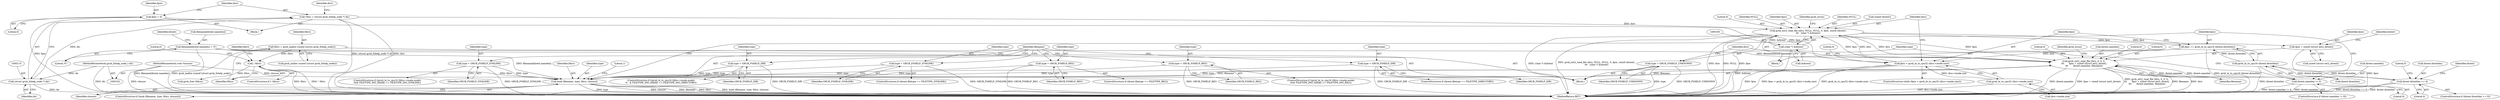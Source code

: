 digraph "0_radare2_796dd28aaa6b9fa76d99c42c4d5ff8b257cc2191_0@API" {
"1000151" [label="(Call,grub_ext2_read_file (diro, NULL, NULL, 0, fpos, sizeof (dirent),\n\t\t\t   (char *) &dirent))"];
"1000188" [label="(Call,grub_ext2_read_file (diro, 0, 0, 0,\n \t\t\t       fpos + sizeof (struct ext2_dirent),\n \t\t\t       dirent.namelen, filename))"];
"1000151" [label="(Call,grub_ext2_read_file (diro, NULL, NULL, 0, fpos, sizeof (dirent),\n\t\t\t   (char *) &dirent))"];
"1000112" [label="(Call,*diro = (struct grub_fshelp_node *) dir)"];
"1000114" [label="(Call,(struct grub_fshelp_node *) dir)"];
"1000103" [label="(MethodParameterIn,grub_fshelp_node_t dir)"];
"1000141" [label="(Call,fpos < grub_le_to_cpu32 (diro->inode.size))"];
"1000356" [label="(Call,fpos += grub_le_to_cpu16 (dirent.direntlen))"];
"1000358" [label="(Call,grub_le_to_cpu16 (dirent.direntlen))"];
"1000168" [label="(Call,dirent.direntlen == 0)"];
"1000108" [label="(Call,fpos = 0)"];
"1000143" [label="(Call,grub_le_to_cpu32 (diro->inode.size))"];
"1000159" [label="(Call,(char *) &dirent)"];
"1000176" [label="(Call,dirent.namelen != 0)"];
"1000230" [label="(Call,filename[dirent.namelen] = '\0')"];
"1000349" [label="(Call,hook (filename, type, fdiro, closure))"];
"1000185" [label="(Call,type = GRUB_FSHELP_UNKNOWN)"];
"1000330" [label="(Call,type = GRUB_FSHELP_SYMLINK)"];
"1000315" [label="(Call,type = GRUB_FSHELP_DIR)"];
"1000265" [label="(Call,type = GRUB_FSHELP_SYMLINK)"];
"1000275" [label="(Call,type = GRUB_FSHELP_REG)"];
"1000345" [label="(Call,type = GRUB_FSHELP_REG)"];
"1000255" [label="(Call,type = GRUB_FSHELP_DIR)"];
"1000211" [label="(Call,! fdiro)"];
"1000205" [label="(Call,fdiro = grub_malloc (sizeof (struct grub_fshelp_node)))"];
"1000105" [label="(MethodParameterIn,void *closure)"];
"1000193" [label="(Call,fpos + sizeof (struct ext2_dirent))"];
"1000334" [label="(ControlStructure,if ((grub_le_to_cpu16 (fdiro->inode.mode)\n\t\t\t& FILETYPE_INO_MASK) == FILETYPE_INO_REG))"];
"1000211" [label="(Call,! fdiro)"];
"1000202" [label="(Identifier,grub_errno)"];
"1000105" [label="(MethodParameterIn,void *closure)"];
"1000358" [label="(Call,grub_le_to_cpu16 (dirent.direntlen))"];
"1000167" [label="(ControlStructure,if (dirent.direntlen == 0))"];
"1000210" [label="(ControlStructure,if (! fdiro))"];
"1000155" [label="(Literal,0)"];
"1000346" [label="(Identifier,type)"];
"1000174" [label="(Literal,0)"];
"1000315" [label="(Call,type = GRUB_FSHELP_DIR)"];
"1000332" [label="(Identifier,GRUB_FSHELP_SYMLINK)"];
"1000177" [label="(Call,dirent.namelen)"];
"1000231" [label="(Call,filename[dirent.namelen])"];
"1000331" [label="(Identifier,type)"];
"1000257" [label="(Identifier,GRUB_FSHELP_DIR)"];
"1000112" [label="(Call,*diro = (struct grub_fshelp_node *) dir)"];
"1000195" [label="(Call,sizeof (struct ext2_dirent))"];
"1000154" [label="(Identifier,NULL)"];
"1000151" [label="(Call,grub_ext2_read_file (diro, NULL, NULL, 0, fpos, sizeof (dirent),\n\t\t\t   (char *) &dirent))"];
"1000357" [label="(Identifier,fpos)"];
"1000193" [label="(Call,fpos + sizeof (struct ext2_dirent))"];
"1000142" [label="(Identifier,fpos)"];
"1000269" [label="(ControlStructure,if (dirent.filetype == FILETYPE_REG))"];
"1000149" [label="(Block,)"];
"1000317" [label="(Identifier,GRUB_FSHELP_DIR)"];
"1000169" [label="(Call,dirent.direntlen)"];
"1000212" [label="(Identifier,fdiro)"];
"1000172" [label="(Literal,0)"];
"1000345" [label="(Call,type = GRUB_FSHELP_REG)"];
"1000120" [label="(Identifier,diro)"];
"1000276" [label="(Identifier,type)"];
"1000206" [label="(Identifier,fdiro)"];
"1000186" [label="(Identifier,type)"];
"1000176" [label="(Call,dirent.namelen != 0)"];
"1000110" [label="(Literal,0)"];
"1000352" [label="(Identifier,fdiro)"];
"1000116" [label="(Identifier,dir)"];
"1000109" [label="(Identifier,fpos)"];
"1000275" [label="(Call,type = GRUB_FSHELP_REG)"];
"1000259" [label="(ControlStructure,if (dirent.filetype == FILETYPE_SYMLINK))"];
"1000351" [label="(Identifier,type)"];
"1000205" [label="(Call,fdiro = grub_malloc (sizeof (struct grub_fshelp_node)))"];
"1000197" [label="(Call,dirent.namelen)"];
"1000108" [label="(Call,fpos = 0)"];
"1000194" [label="(Identifier,fpos)"];
"1000353" [label="(Identifier,closure)"];
"1000214" [label="(Literal,0)"];
"1000350" [label="(Identifier,filename)"];
"1000255" [label="(Call,type = GRUB_FSHELP_DIR)"];
"1000267" [label="(Identifier,GRUB_FSHELP_SYMLINK)"];
"1000217" [label="(Identifier,fdiro)"];
"1000113" [label="(Identifier,diro)"];
"1000295" [label="(Call,grub_free (fdiro))"];
"1000159" [label="(Call,(char *) &dirent)"];
"1000266" [label="(Identifier,type)"];
"1000156" [label="(Identifier,fpos)"];
"1000363" [label="(Literal,0)"];
"1000144" [label="(Call,diro->inode.size)"];
"1000189" [label="(Identifier,diro)"];
"1000240" [label="(Identifier,dirent)"];
"1000141" [label="(Call,fpos < grub_le_to_cpu32 (diro->inode.size))"];
"1000168" [label="(Call,dirent.direntlen == 0)"];
"1000355" [label="(Literal,1)"];
"1000187" [label="(Identifier,GRUB_FSHELP_UNKNOWN)"];
"1000191" [label="(Literal,0)"];
"1000190" [label="(Literal,0)"];
"1000152" [label="(Identifier,diro)"];
"1000319" [label="(ControlStructure,if ((grub_le_to_cpu16 (fdiro->inode.mode)\n\t\t\t& FILETYPE_INO_MASK) == FILETYPE_INO_SYMLINK))"];
"1000348" [label="(ControlStructure,if (hook (filename, type, fdiro, closure)))"];
"1000164" [label="(Identifier,grub_errno)"];
"1000140" [label="(ControlStructure,while (fpos < grub_le_to_cpu32 (diro->inode.size)))"];
"1000153" [label="(Identifier,NULL)"];
"1000316" [label="(Identifier,type)"];
"1000347" [label="(Identifier,GRUB_FSHELP_REG)"];
"1000175" [label="(ControlStructure,if (dirent.namelen != 0))"];
"1000359" [label="(Call,dirent.direntlen)"];
"1000200" [label="(Identifier,filename)"];
"1000161" [label="(Call,&dirent)"];
"1000207" [label="(Call,grub_malloc (sizeof (struct grub_fshelp_node)))"];
"1000114" [label="(Call,(struct grub_fshelp_node *) dir)"];
"1000265" [label="(Call,type = GRUB_FSHELP_SYMLINK)"];
"1000349" [label="(Call,hook (filename, type, fdiro, closure))"];
"1000106" [label="(Block,)"];
"1000356" [label="(Call,fpos += grub_le_to_cpu16 (dirent.direntlen))"];
"1000230" [label="(Call,filename[dirent.namelen] = '\0')"];
"1000364" [label="(MethodReturn,RET)"];
"1000157" [label="(Call,sizeof (dirent))"];
"1000103" [label="(MethodParameterIn,grub_fshelp_node_t dir)"];
"1000143" [label="(Call,grub_le_to_cpu32 (diro->inode.size))"];
"1000180" [label="(Literal,0)"];
"1000256" [label="(Identifier,type)"];
"1000185" [label="(Call,type = GRUB_FSHELP_UNKNOWN)"];
"1000236" [label="(Literal,'\0')"];
"1000181" [label="(Block,)"];
"1000198" [label="(Identifier,dirent)"];
"1000304" [label="(ControlStructure,if ((grub_le_to_cpu16 (fdiro->inode.mode)\n\t\t   & FILETYPE_INO_MASK) == FILETYPE_INO_DIRECTORY))"];
"1000188" [label="(Call,grub_ext2_read_file (diro, 0, 0, 0,\n \t\t\t       fpos + sizeof (struct ext2_dirent),\n \t\t\t       dirent.namelen, filename))"];
"1000192" [label="(Literal,0)"];
"1000330" [label="(Call,type = GRUB_FSHELP_SYMLINK)"];
"1000178" [label="(Identifier,dirent)"];
"1000249" [label="(ControlStructure,if (dirent.filetype == FILETYPE_DIRECTORY))"];
"1000277" [label="(Identifier,GRUB_FSHELP_REG)"];
"1000151" -> "1000149"  [label="AST: "];
"1000151" -> "1000159"  [label="CFG: "];
"1000152" -> "1000151"  [label="AST: "];
"1000153" -> "1000151"  [label="AST: "];
"1000154" -> "1000151"  [label="AST: "];
"1000155" -> "1000151"  [label="AST: "];
"1000156" -> "1000151"  [label="AST: "];
"1000157" -> "1000151"  [label="AST: "];
"1000159" -> "1000151"  [label="AST: "];
"1000164" -> "1000151"  [label="CFG: "];
"1000151" -> "1000364"  [label="DDG: (char *) &dirent"];
"1000151" -> "1000364"  [label="DDG: grub_ext2_read_file (diro, NULL, NULL, 0, fpos, sizeof (dirent),\n\t\t\t   (char *) &dirent)"];
"1000151" -> "1000364"  [label="DDG: diro"];
"1000151" -> "1000364"  [label="DDG: NULL"];
"1000151" -> "1000364"  [label="DDG: fpos"];
"1000188" -> "1000151"  [label="DDG: diro"];
"1000112" -> "1000151"  [label="DDG: diro"];
"1000141" -> "1000151"  [label="DDG: fpos"];
"1000159" -> "1000151"  [label="DDG: &dirent"];
"1000151" -> "1000188"  [label="DDG: diro"];
"1000151" -> "1000188"  [label="DDG: fpos"];
"1000151" -> "1000193"  [label="DDG: fpos"];
"1000151" -> "1000356"  [label="DDG: fpos"];
"1000188" -> "1000181"  [label="AST: "];
"1000188" -> "1000200"  [label="CFG: "];
"1000189" -> "1000188"  [label="AST: "];
"1000190" -> "1000188"  [label="AST: "];
"1000191" -> "1000188"  [label="AST: "];
"1000192" -> "1000188"  [label="AST: "];
"1000193" -> "1000188"  [label="AST: "];
"1000197" -> "1000188"  [label="AST: "];
"1000200" -> "1000188"  [label="AST: "];
"1000202" -> "1000188"  [label="CFG: "];
"1000188" -> "1000364"  [label="DDG: grub_ext2_read_file (diro, 0, 0, 0,\n \t\t\t       fpos + sizeof (struct ext2_dirent),\n \t\t\t       dirent.namelen, filename)"];
"1000188" -> "1000364"  [label="DDG: filename"];
"1000188" -> "1000364"  [label="DDG: diro"];
"1000188" -> "1000364"  [label="DDG: dirent.namelen"];
"1000188" -> "1000364"  [label="DDG: fpos + sizeof (struct ext2_dirent)"];
"1000188" -> "1000176"  [label="DDG: dirent.namelen"];
"1000176" -> "1000188"  [label="DDG: dirent.namelen"];
"1000230" -> "1000188"  [label="DDG: filename[dirent.namelen]"];
"1000349" -> "1000188"  [label="DDG: filename"];
"1000188" -> "1000349"  [label="DDG: filename"];
"1000112" -> "1000106"  [label="AST: "];
"1000112" -> "1000114"  [label="CFG: "];
"1000113" -> "1000112"  [label="AST: "];
"1000114" -> "1000112"  [label="AST: "];
"1000120" -> "1000112"  [label="CFG: "];
"1000112" -> "1000364"  [label="DDG: (struct grub_fshelp_node *) dir"];
"1000112" -> "1000364"  [label="DDG: diro"];
"1000114" -> "1000112"  [label="DDG: dir"];
"1000114" -> "1000116"  [label="CFG: "];
"1000115" -> "1000114"  [label="AST: "];
"1000116" -> "1000114"  [label="AST: "];
"1000114" -> "1000364"  [label="DDG: dir"];
"1000103" -> "1000114"  [label="DDG: dir"];
"1000103" -> "1000102"  [label="AST: "];
"1000103" -> "1000364"  [label="DDG: dir"];
"1000141" -> "1000140"  [label="AST: "];
"1000141" -> "1000143"  [label="CFG: "];
"1000142" -> "1000141"  [label="AST: "];
"1000143" -> "1000141"  [label="AST: "];
"1000152" -> "1000141"  [label="CFG: "];
"1000363" -> "1000141"  [label="CFG: "];
"1000141" -> "1000364"  [label="DDG: fpos"];
"1000141" -> "1000364"  [label="DDG: fpos < grub_le_to_cpu32 (diro->inode.size)"];
"1000141" -> "1000364"  [label="DDG: grub_le_to_cpu32 (diro->inode.size)"];
"1000356" -> "1000141"  [label="DDG: fpos"];
"1000108" -> "1000141"  [label="DDG: fpos"];
"1000143" -> "1000141"  [label="DDG: diro->inode.size"];
"1000356" -> "1000149"  [label="AST: "];
"1000356" -> "1000358"  [label="CFG: "];
"1000357" -> "1000356"  [label="AST: "];
"1000358" -> "1000356"  [label="AST: "];
"1000142" -> "1000356"  [label="CFG: "];
"1000356" -> "1000364"  [label="DDG: grub_le_to_cpu16 (dirent.direntlen)"];
"1000358" -> "1000356"  [label="DDG: dirent.direntlen"];
"1000358" -> "1000359"  [label="CFG: "];
"1000359" -> "1000358"  [label="AST: "];
"1000358" -> "1000364"  [label="DDG: dirent.direntlen"];
"1000358" -> "1000168"  [label="DDG: dirent.direntlen"];
"1000168" -> "1000358"  [label="DDG: dirent.direntlen"];
"1000168" -> "1000167"  [label="AST: "];
"1000168" -> "1000172"  [label="CFG: "];
"1000169" -> "1000168"  [label="AST: "];
"1000172" -> "1000168"  [label="AST: "];
"1000174" -> "1000168"  [label="CFG: "];
"1000178" -> "1000168"  [label="CFG: "];
"1000168" -> "1000364"  [label="DDG: dirent.direntlen == 0"];
"1000168" -> "1000364"  [label="DDG: dirent.direntlen"];
"1000108" -> "1000106"  [label="AST: "];
"1000108" -> "1000110"  [label="CFG: "];
"1000109" -> "1000108"  [label="AST: "];
"1000110" -> "1000108"  [label="AST: "];
"1000113" -> "1000108"  [label="CFG: "];
"1000108" -> "1000364"  [label="DDG: fpos"];
"1000143" -> "1000144"  [label="CFG: "];
"1000144" -> "1000143"  [label="AST: "];
"1000143" -> "1000364"  [label="DDG: diro->inode.size"];
"1000159" -> "1000161"  [label="CFG: "];
"1000160" -> "1000159"  [label="AST: "];
"1000161" -> "1000159"  [label="AST: "];
"1000159" -> "1000364"  [label="DDG: &dirent"];
"1000176" -> "1000175"  [label="AST: "];
"1000176" -> "1000180"  [label="CFG: "];
"1000177" -> "1000176"  [label="AST: "];
"1000180" -> "1000176"  [label="AST: "];
"1000186" -> "1000176"  [label="CFG: "];
"1000357" -> "1000176"  [label="CFG: "];
"1000176" -> "1000364"  [label="DDG: dirent.namelen != 0"];
"1000176" -> "1000364"  [label="DDG: dirent.namelen"];
"1000230" -> "1000181"  [label="AST: "];
"1000230" -> "1000236"  [label="CFG: "];
"1000231" -> "1000230"  [label="AST: "];
"1000236" -> "1000230"  [label="AST: "];
"1000240" -> "1000230"  [label="CFG: "];
"1000230" -> "1000364"  [label="DDG: filename[dirent.namelen]"];
"1000230" -> "1000349"  [label="DDG: filename[dirent.namelen]"];
"1000349" -> "1000348"  [label="AST: "];
"1000349" -> "1000353"  [label="CFG: "];
"1000350" -> "1000349"  [label="AST: "];
"1000351" -> "1000349"  [label="AST: "];
"1000352" -> "1000349"  [label="AST: "];
"1000353" -> "1000349"  [label="AST: "];
"1000355" -> "1000349"  [label="CFG: "];
"1000357" -> "1000349"  [label="CFG: "];
"1000349" -> "1000364"  [label="DDG: hook (filename, type, fdiro, closure)"];
"1000349" -> "1000364"  [label="DDG: type"];
"1000349" -> "1000364"  [label="DDG: closure"];
"1000349" -> "1000364"  [label="DDG: filename"];
"1000349" -> "1000364"  [label="DDG: fdiro"];
"1000185" -> "1000349"  [label="DDG: type"];
"1000330" -> "1000349"  [label="DDG: type"];
"1000315" -> "1000349"  [label="DDG: type"];
"1000265" -> "1000349"  [label="DDG: type"];
"1000275" -> "1000349"  [label="DDG: type"];
"1000345" -> "1000349"  [label="DDG: type"];
"1000255" -> "1000349"  [label="DDG: type"];
"1000211" -> "1000349"  [label="DDG: fdiro"];
"1000105" -> "1000349"  [label="DDG: closure"];
"1000185" -> "1000181"  [label="AST: "];
"1000185" -> "1000187"  [label="CFG: "];
"1000186" -> "1000185"  [label="AST: "];
"1000187" -> "1000185"  [label="AST: "];
"1000189" -> "1000185"  [label="CFG: "];
"1000185" -> "1000364"  [label="DDG: type"];
"1000185" -> "1000364"  [label="DDG: GRUB_FSHELP_UNKNOWN"];
"1000330" -> "1000319"  [label="AST: "];
"1000330" -> "1000332"  [label="CFG: "];
"1000331" -> "1000330"  [label="AST: "];
"1000332" -> "1000330"  [label="AST: "];
"1000350" -> "1000330"  [label="CFG: "];
"1000330" -> "1000364"  [label="DDG: GRUB_FSHELP_SYMLINK"];
"1000315" -> "1000304"  [label="AST: "];
"1000315" -> "1000317"  [label="CFG: "];
"1000316" -> "1000315"  [label="AST: "];
"1000317" -> "1000315"  [label="AST: "];
"1000350" -> "1000315"  [label="CFG: "];
"1000315" -> "1000364"  [label="DDG: GRUB_FSHELP_DIR"];
"1000265" -> "1000259"  [label="AST: "];
"1000265" -> "1000267"  [label="CFG: "];
"1000266" -> "1000265"  [label="AST: "];
"1000267" -> "1000265"  [label="AST: "];
"1000350" -> "1000265"  [label="CFG: "];
"1000265" -> "1000364"  [label="DDG: GRUB_FSHELP_SYMLINK"];
"1000275" -> "1000269"  [label="AST: "];
"1000275" -> "1000277"  [label="CFG: "];
"1000276" -> "1000275"  [label="AST: "];
"1000277" -> "1000275"  [label="AST: "];
"1000350" -> "1000275"  [label="CFG: "];
"1000275" -> "1000364"  [label="DDG: GRUB_FSHELP_REG"];
"1000345" -> "1000334"  [label="AST: "];
"1000345" -> "1000347"  [label="CFG: "];
"1000346" -> "1000345"  [label="AST: "];
"1000347" -> "1000345"  [label="AST: "];
"1000350" -> "1000345"  [label="CFG: "];
"1000345" -> "1000364"  [label="DDG: GRUB_FSHELP_REG"];
"1000255" -> "1000249"  [label="AST: "];
"1000255" -> "1000257"  [label="CFG: "];
"1000256" -> "1000255"  [label="AST: "];
"1000257" -> "1000255"  [label="AST: "];
"1000350" -> "1000255"  [label="CFG: "];
"1000255" -> "1000364"  [label="DDG: GRUB_FSHELP_DIR"];
"1000211" -> "1000210"  [label="AST: "];
"1000211" -> "1000212"  [label="CFG: "];
"1000212" -> "1000211"  [label="AST: "];
"1000214" -> "1000211"  [label="CFG: "];
"1000217" -> "1000211"  [label="CFG: "];
"1000211" -> "1000364"  [label="DDG: fdiro"];
"1000211" -> "1000364"  [label="DDG: ! fdiro"];
"1000205" -> "1000211"  [label="DDG: fdiro"];
"1000211" -> "1000295"  [label="DDG: fdiro"];
"1000205" -> "1000181"  [label="AST: "];
"1000205" -> "1000207"  [label="CFG: "];
"1000206" -> "1000205"  [label="AST: "];
"1000207" -> "1000205"  [label="AST: "];
"1000212" -> "1000205"  [label="CFG: "];
"1000205" -> "1000364"  [label="DDG: grub_malloc (sizeof (struct grub_fshelp_node))"];
"1000105" -> "1000102"  [label="AST: "];
"1000105" -> "1000364"  [label="DDG: closure"];
"1000193" -> "1000195"  [label="CFG: "];
"1000194" -> "1000193"  [label="AST: "];
"1000195" -> "1000193"  [label="AST: "];
"1000198" -> "1000193"  [label="CFG: "];
"1000193" -> "1000364"  [label="DDG: fpos"];
}

